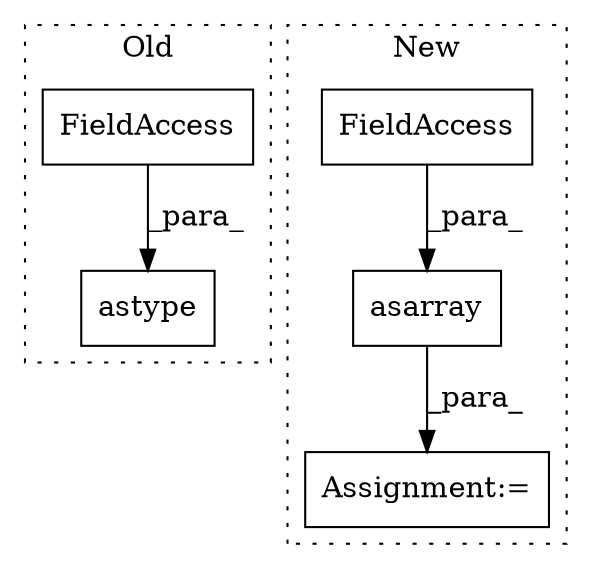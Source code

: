 digraph G {
subgraph cluster0 {
1 [label="astype" a="32" s="1416,1438" l="7,1" shape="box"];
5 [label="FieldAccess" a="22" s="1423" l="15" shape="box"];
label = "Old";
style="dotted";
}
subgraph cluster1 {
2 [label="asarray" a="32" s="1449,1473" l="8,1" shape="box"];
3 [label="FieldAccess" a="22" s="1463" l="10" shape="box"];
4 [label="Assignment:=" a="7" s="1445" l="1" shape="box"];
label = "New";
style="dotted";
}
2 -> 4 [label="_para_"];
3 -> 2 [label="_para_"];
5 -> 1 [label="_para_"];
}